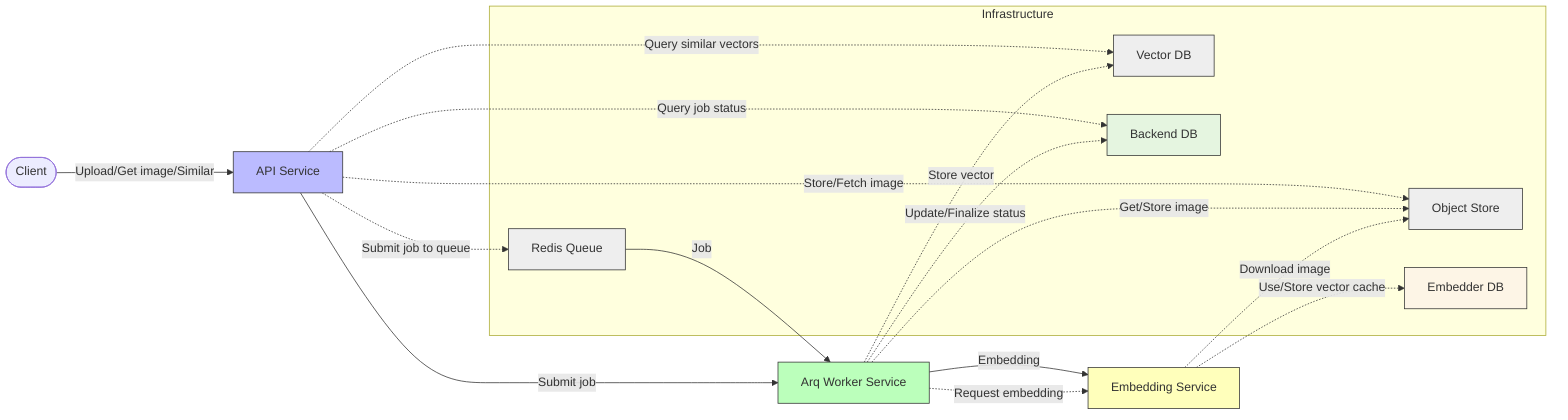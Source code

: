 flowchart LR
  %% Nodes
  Client([Client])
  API["API Service"]
  WORKER["Arq Worker Service"]
  EMBED["Embedding Service"]

  %% Infrastructure as subgraph (horizontal arrangement)
  subgraph INFRASTRUCTURE["Infrastructure"]
    direction LR
    OBJ_STORE["Object Store"]
    VECTOR_DB["Vector DB"]
    REDIS["Redis Queue"]
    APP_DB["Backend DB"]
    EMBED_DB["Embedder DB"]
  end

  %% Main left-to-right service path
  Client -->|Upload/Get image/Similar| API
  API -->|Submit job| WORKER
  WORKER -->|Embedding| EMBED

  %% API data flow to infrastructure
  API -.->|Store/Fetch image| OBJ_STORE
  API -.->|Query similar vectors| VECTOR_DB
  API -.->|Query job status| APP_DB

  %% API job queue
  API -.->|Submit job to queue| REDIS

  %% Worker & Embedder with infrastructure
  WORKER -.->|Store vector| VECTOR_DB
  WORKER -.->|Update/Finalize status| APP_DB
  WORKER -.->|Get/Store image| OBJ_STORE
  WORKER -.->|Request embedding| EMBED

  EMBED -.->|Download image| OBJ_STORE
  EMBED -.->|Use/Store vector cache| EMBED_DB

  %% REDIS triggers Worker
  REDIS -->|Job| WORKER

  %% Styling
  style API fill:#bbf,stroke:#333,stroke-width:1px
  style WORKER fill:#bfb,stroke:#333,stroke-width:1px
  style EMBED fill:#ffb,stroke:#333,stroke-width:1px
  style OBJ_STORE fill:#eee,stroke:#333,stroke-width:1px
  style VECTOR_DB fill:#eee,stroke:#333,stroke-width:1px
  style REDIS fill:#eee,stroke:#333,stroke-width:1px
  style APP_DB fill:#e5f5e0,stroke:#333,stroke-width:1px
  style EMBED_DB fill:#fdf5e6,stroke:#333,stroke-width:1px